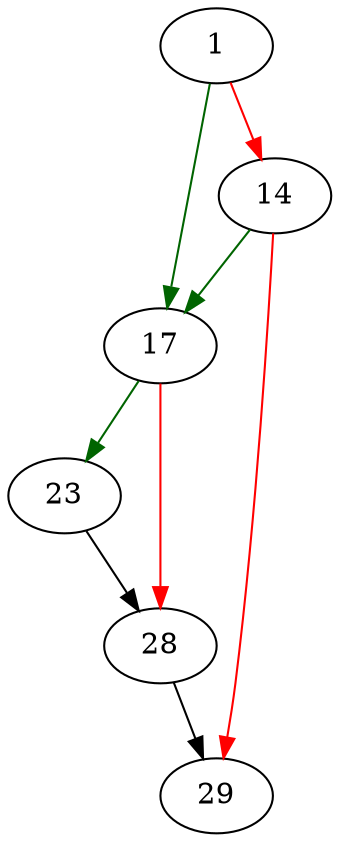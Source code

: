 strict digraph "pagerBeginReadTransaction" {
	// Node definitions.
	1 [entry=true];
	17;
	14;
	29;
	23;
	28;

	// Edge definitions.
	1 -> 17 [
		color=darkgreen
		cond=true
	];
	1 -> 14 [
		color=red
		cond=false
	];
	17 -> 23 [
		color=darkgreen
		cond=true
	];
	17 -> 28 [
		color=red
		cond=false
	];
	14 -> 17 [
		color=darkgreen
		cond=true
	];
	14 -> 29 [
		color=red
		cond=false
	];
	23 -> 28;
	28 -> 29;
}
